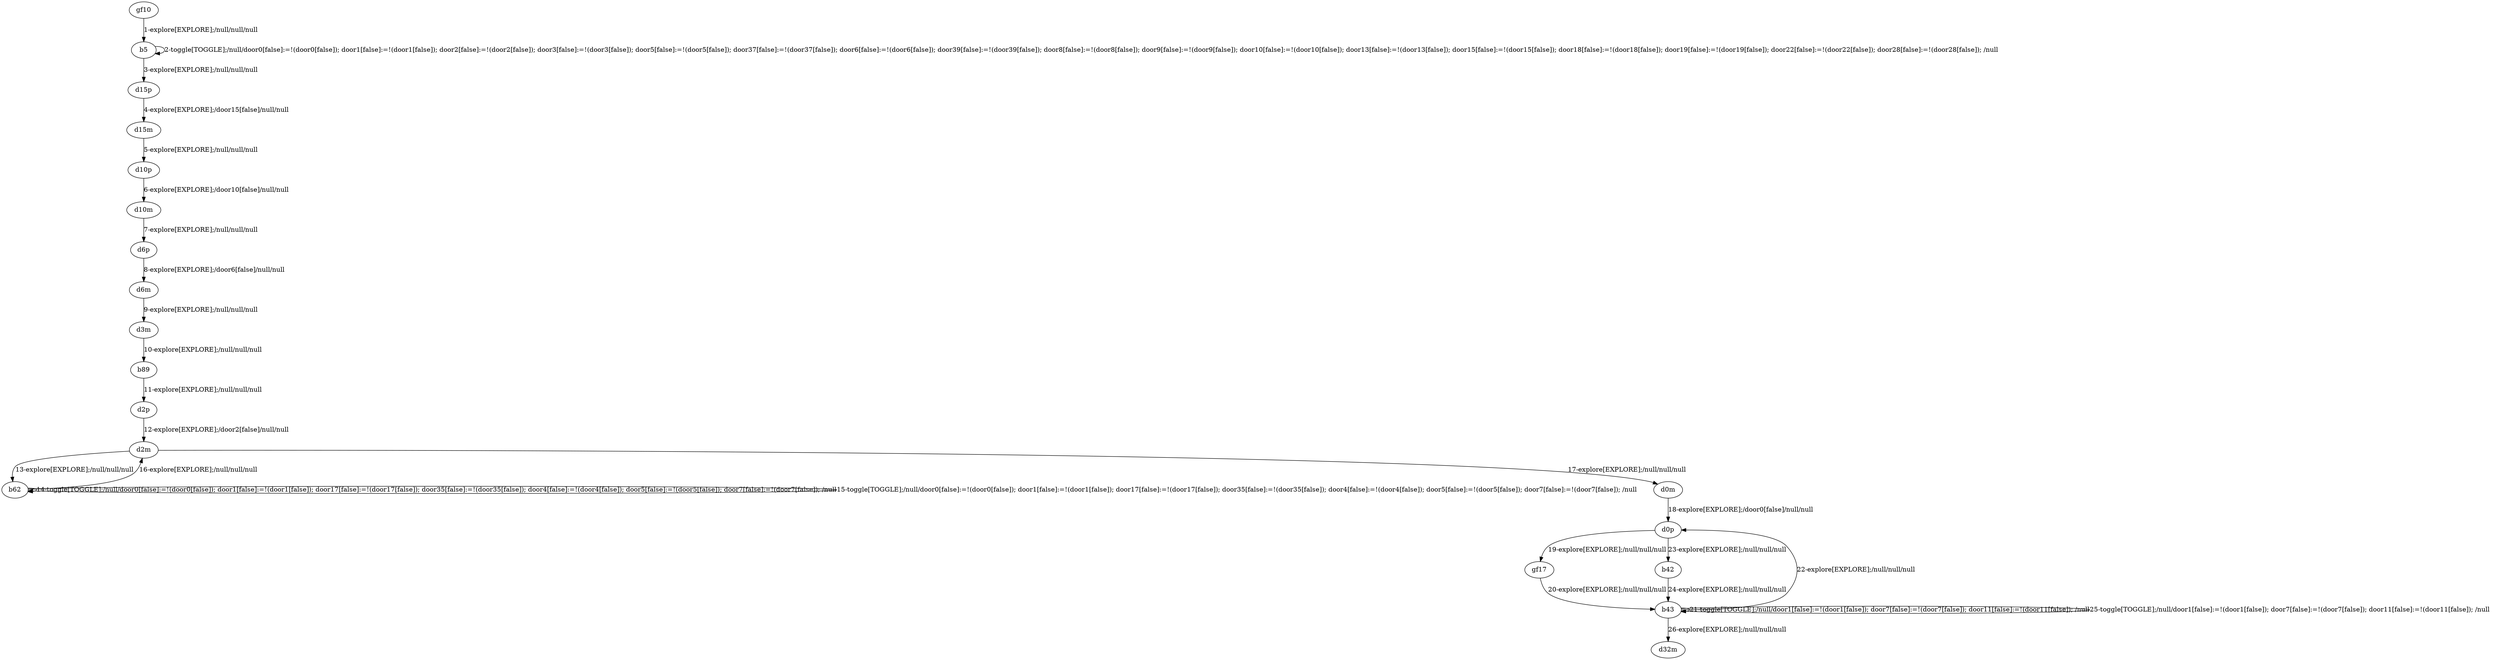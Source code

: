 # Total number of goals covered by this test: 1
# gf17 --> b43

digraph g {
"gf10" -> "b5" [label = "1-explore[EXPLORE];/null/null/null"];
"b5" -> "b5" [label = "2-toggle[TOGGLE];/null/door0[false]:=!(door0[false]); door1[false]:=!(door1[false]); door2[false]:=!(door2[false]); door3[false]:=!(door3[false]); door5[false]:=!(door5[false]); door37[false]:=!(door37[false]); door6[false]:=!(door6[false]); door39[false]:=!(door39[false]); door8[false]:=!(door8[false]); door9[false]:=!(door9[false]); door10[false]:=!(door10[false]); door13[false]:=!(door13[false]); door15[false]:=!(door15[false]); door18[false]:=!(door18[false]); door19[false]:=!(door19[false]); door22[false]:=!(door22[false]); door28[false]:=!(door28[false]); /null"];
"b5" -> "d15p" [label = "3-explore[EXPLORE];/null/null/null"];
"d15p" -> "d15m" [label = "4-explore[EXPLORE];/door15[false]/null/null"];
"d15m" -> "d10p" [label = "5-explore[EXPLORE];/null/null/null"];
"d10p" -> "d10m" [label = "6-explore[EXPLORE];/door10[false]/null/null"];
"d10m" -> "d6p" [label = "7-explore[EXPLORE];/null/null/null"];
"d6p" -> "d6m" [label = "8-explore[EXPLORE];/door6[false]/null/null"];
"d6m" -> "d3m" [label = "9-explore[EXPLORE];/null/null/null"];
"d3m" -> "b89" [label = "10-explore[EXPLORE];/null/null/null"];
"b89" -> "d2p" [label = "11-explore[EXPLORE];/null/null/null"];
"d2p" -> "d2m" [label = "12-explore[EXPLORE];/door2[false]/null/null"];
"d2m" -> "b62" [label = "13-explore[EXPLORE];/null/null/null"];
"b62" -> "b62" [label = "14-toggle[TOGGLE];/null/door0[false]:=!(door0[false]); door1[false]:=!(door1[false]); door17[false]:=!(door17[false]); door35[false]:=!(door35[false]); door4[false]:=!(door4[false]); door5[false]:=!(door5[false]); door7[false]:=!(door7[false]); /null"];
"b62" -> "b62" [label = "15-toggle[TOGGLE];/null/door0[false]:=!(door0[false]); door1[false]:=!(door1[false]); door17[false]:=!(door17[false]); door35[false]:=!(door35[false]); door4[false]:=!(door4[false]); door5[false]:=!(door5[false]); door7[false]:=!(door7[false]); /null"];
"b62" -> "d2m" [label = "16-explore[EXPLORE];/null/null/null"];
"d2m" -> "d0m" [label = "17-explore[EXPLORE];/null/null/null"];
"d0m" -> "d0p" [label = "18-explore[EXPLORE];/door0[false]/null/null"];
"d0p" -> "gf17" [label = "19-explore[EXPLORE];/null/null/null"];
"gf17" -> "b43" [label = "20-explore[EXPLORE];/null/null/null"];
"b43" -> "b43" [label = "21-toggle[TOGGLE];/null/door1[false]:=!(door1[false]); door7[false]:=!(door7[false]); door11[false]:=!(door11[false]); /null"];
"b43" -> "d0p" [label = "22-explore[EXPLORE];/null/null/null"];
"d0p" -> "b42" [label = "23-explore[EXPLORE];/null/null/null"];
"b42" -> "b43" [label = "24-explore[EXPLORE];/null/null/null"];
"b43" -> "b43" [label = "25-toggle[TOGGLE];/null/door1[false]:=!(door1[false]); door7[false]:=!(door7[false]); door11[false]:=!(door11[false]); /null"];
"b43" -> "d32m" [label = "26-explore[EXPLORE];/null/null/null"];
}